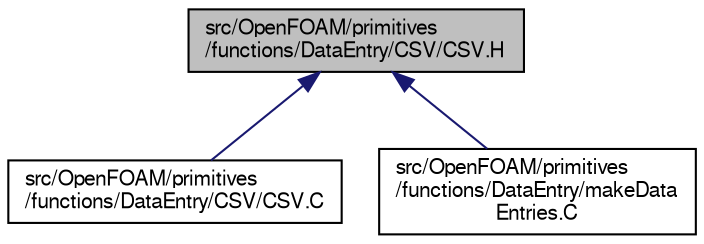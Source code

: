 digraph "src/OpenFOAM/primitives/functions/DataEntry/CSV/CSV.H"
{
  bgcolor="transparent";
  edge [fontname="FreeSans",fontsize="10",labelfontname="FreeSans",labelfontsize="10"];
  node [fontname="FreeSans",fontsize="10",shape=record];
  Node117 [label="src/OpenFOAM/primitives\l/functions/DataEntry/CSV/CSV.H",height=0.2,width=0.4,color="black", fillcolor="grey75", style="filled", fontcolor="black"];
  Node117 -> Node118 [dir="back",color="midnightblue",fontsize="10",style="solid",fontname="FreeSans"];
  Node118 [label="src/OpenFOAM/primitives\l/functions/DataEntry/CSV/CSV.C",height=0.2,width=0.4,color="black",URL="$a12230.html"];
  Node117 -> Node119 [dir="back",color="midnightblue",fontsize="10",style="solid",fontname="FreeSans"];
  Node119 [label="src/OpenFOAM/primitives\l/functions/DataEntry/makeData\lEntries.C",height=0.2,width=0.4,color="black",URL="$a12254.html"];
}
